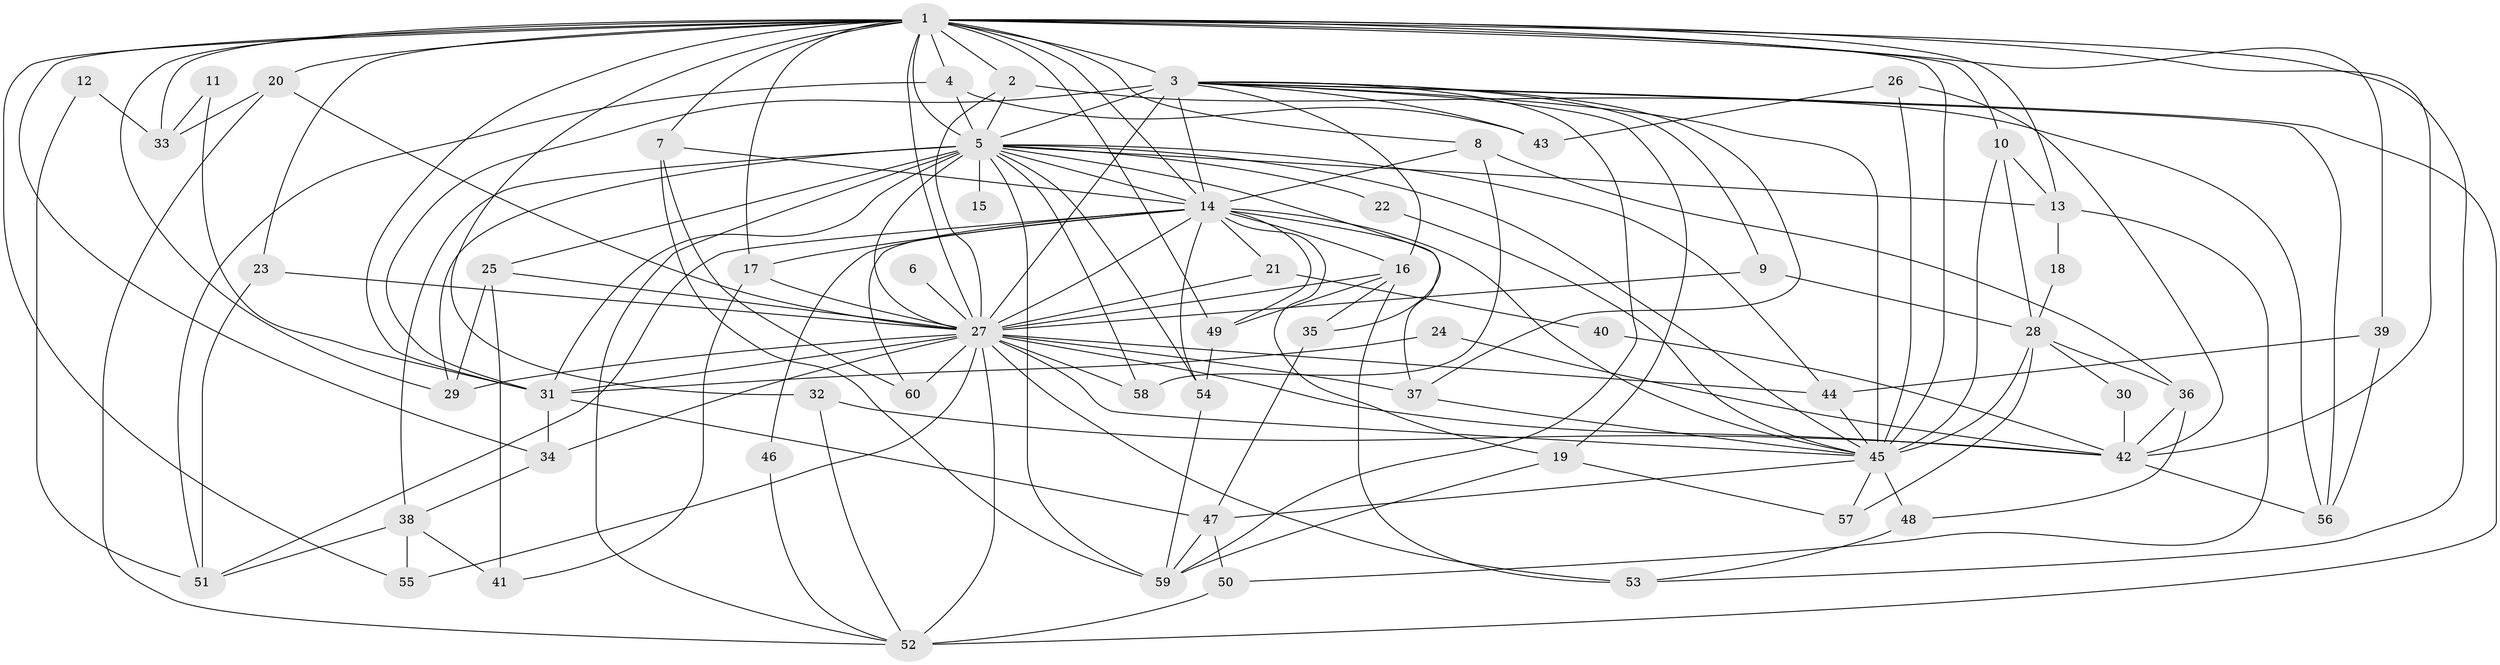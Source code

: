 // original degree distribution, {19: 0.008403361344537815, 37: 0.008403361344537815, 23: 0.008403361344537815, 24: 0.008403361344537815, 13: 0.025210084033613446, 16: 0.008403361344537815, 31: 0.008403361344537815, 12: 0.008403361344537815, 6: 0.025210084033613446, 3: 0.19327731092436976, 2: 0.48739495798319327, 4: 0.13445378151260504, 8: 0.01680672268907563, 5: 0.04201680672268908, 10: 0.008403361344537815, 7: 0.008403361344537815}
// Generated by graph-tools (version 1.1) at 2025/01/03/09/25 03:01:21]
// undirected, 60 vertices, 158 edges
graph export_dot {
graph [start="1"]
  node [color=gray90,style=filled];
  1;
  2;
  3;
  4;
  5;
  6;
  7;
  8;
  9;
  10;
  11;
  12;
  13;
  14;
  15;
  16;
  17;
  18;
  19;
  20;
  21;
  22;
  23;
  24;
  25;
  26;
  27;
  28;
  29;
  30;
  31;
  32;
  33;
  34;
  35;
  36;
  37;
  38;
  39;
  40;
  41;
  42;
  43;
  44;
  45;
  46;
  47;
  48;
  49;
  50;
  51;
  52;
  53;
  54;
  55;
  56;
  57;
  58;
  59;
  60;
  1 -- 2 [weight=1.0];
  1 -- 3 [weight=7.0];
  1 -- 4 [weight=1.0];
  1 -- 5 [weight=4.0];
  1 -- 7 [weight=1.0];
  1 -- 8 [weight=1.0];
  1 -- 10 [weight=1.0];
  1 -- 13 [weight=1.0];
  1 -- 14 [weight=2.0];
  1 -- 17 [weight=1.0];
  1 -- 20 [weight=1.0];
  1 -- 23 [weight=1.0];
  1 -- 27 [weight=3.0];
  1 -- 29 [weight=1.0];
  1 -- 31 [weight=2.0];
  1 -- 32 [weight=1.0];
  1 -- 33 [weight=4.0];
  1 -- 34 [weight=1.0];
  1 -- 39 [weight=1.0];
  1 -- 42 [weight=1.0];
  1 -- 45 [weight=3.0];
  1 -- 49 [weight=1.0];
  1 -- 53 [weight=1.0];
  1 -- 55 [weight=1.0];
  2 -- 5 [weight=1.0];
  2 -- 27 [weight=1.0];
  2 -- 56 [weight=1.0];
  3 -- 5 [weight=6.0];
  3 -- 9 [weight=1.0];
  3 -- 14 [weight=3.0];
  3 -- 16 [weight=1.0];
  3 -- 19 [weight=1.0];
  3 -- 27 [weight=4.0];
  3 -- 31 [weight=1.0];
  3 -- 37 [weight=1.0];
  3 -- 43 [weight=1.0];
  3 -- 45 [weight=3.0];
  3 -- 52 [weight=1.0];
  3 -- 56 [weight=1.0];
  3 -- 59 [weight=1.0];
  4 -- 5 [weight=1.0];
  4 -- 43 [weight=1.0];
  4 -- 51 [weight=1.0];
  5 -- 13 [weight=1.0];
  5 -- 14 [weight=2.0];
  5 -- 15 [weight=1.0];
  5 -- 22 [weight=1.0];
  5 -- 25 [weight=1.0];
  5 -- 27 [weight=2.0];
  5 -- 29 [weight=1.0];
  5 -- 31 [weight=1.0];
  5 -- 35 [weight=1.0];
  5 -- 38 [weight=1.0];
  5 -- 44 [weight=1.0];
  5 -- 45 [weight=2.0];
  5 -- 52 [weight=1.0];
  5 -- 54 [weight=2.0];
  5 -- 58 [weight=1.0];
  5 -- 59 [weight=1.0];
  6 -- 27 [weight=1.0];
  7 -- 14 [weight=1.0];
  7 -- 59 [weight=1.0];
  7 -- 60 [weight=1.0];
  8 -- 14 [weight=1.0];
  8 -- 36 [weight=1.0];
  8 -- 58 [weight=1.0];
  9 -- 27 [weight=1.0];
  9 -- 28 [weight=1.0];
  10 -- 13 [weight=1.0];
  10 -- 28 [weight=1.0];
  10 -- 45 [weight=1.0];
  11 -- 31 [weight=1.0];
  11 -- 33 [weight=1.0];
  12 -- 33 [weight=1.0];
  12 -- 51 [weight=1.0];
  13 -- 18 [weight=1.0];
  13 -- 50 [weight=1.0];
  14 -- 16 [weight=1.0];
  14 -- 17 [weight=1.0];
  14 -- 19 [weight=1.0];
  14 -- 21 [weight=2.0];
  14 -- 27 [weight=3.0];
  14 -- 37 [weight=1.0];
  14 -- 45 [weight=1.0];
  14 -- 46 [weight=1.0];
  14 -- 49 [weight=1.0];
  14 -- 51 [weight=1.0];
  14 -- 54 [weight=1.0];
  14 -- 60 [weight=1.0];
  16 -- 27 [weight=1.0];
  16 -- 35 [weight=1.0];
  16 -- 49 [weight=1.0];
  16 -- 53 [weight=1.0];
  17 -- 27 [weight=1.0];
  17 -- 41 [weight=1.0];
  18 -- 28 [weight=1.0];
  19 -- 57 [weight=1.0];
  19 -- 59 [weight=1.0];
  20 -- 27 [weight=1.0];
  20 -- 33 [weight=1.0];
  20 -- 52 [weight=1.0];
  21 -- 27 [weight=1.0];
  21 -- 40 [weight=1.0];
  22 -- 45 [weight=1.0];
  23 -- 27 [weight=1.0];
  23 -- 51 [weight=1.0];
  24 -- 31 [weight=1.0];
  24 -- 42 [weight=1.0];
  25 -- 27 [weight=1.0];
  25 -- 29 [weight=1.0];
  25 -- 41 [weight=1.0];
  26 -- 42 [weight=1.0];
  26 -- 43 [weight=1.0];
  26 -- 45 [weight=1.0];
  27 -- 29 [weight=2.0];
  27 -- 31 [weight=1.0];
  27 -- 34 [weight=1.0];
  27 -- 37 [weight=1.0];
  27 -- 42 [weight=2.0];
  27 -- 44 [weight=1.0];
  27 -- 45 [weight=1.0];
  27 -- 52 [weight=2.0];
  27 -- 53 [weight=1.0];
  27 -- 55 [weight=1.0];
  27 -- 58 [weight=1.0];
  27 -- 60 [weight=1.0];
  28 -- 30 [weight=1.0];
  28 -- 36 [weight=1.0];
  28 -- 45 [weight=1.0];
  28 -- 57 [weight=1.0];
  30 -- 42 [weight=1.0];
  31 -- 34 [weight=1.0];
  31 -- 47 [weight=1.0];
  32 -- 42 [weight=1.0];
  32 -- 52 [weight=1.0];
  34 -- 38 [weight=1.0];
  35 -- 47 [weight=1.0];
  36 -- 42 [weight=1.0];
  36 -- 48 [weight=1.0];
  37 -- 45 [weight=1.0];
  38 -- 41 [weight=1.0];
  38 -- 51 [weight=1.0];
  38 -- 55 [weight=1.0];
  39 -- 44 [weight=1.0];
  39 -- 56 [weight=1.0];
  40 -- 42 [weight=1.0];
  42 -- 56 [weight=1.0];
  44 -- 45 [weight=1.0];
  45 -- 47 [weight=1.0];
  45 -- 48 [weight=1.0];
  45 -- 57 [weight=1.0];
  46 -- 52 [weight=1.0];
  47 -- 50 [weight=1.0];
  47 -- 59 [weight=1.0];
  48 -- 53 [weight=1.0];
  49 -- 54 [weight=1.0];
  50 -- 52 [weight=1.0];
  54 -- 59 [weight=1.0];
}
